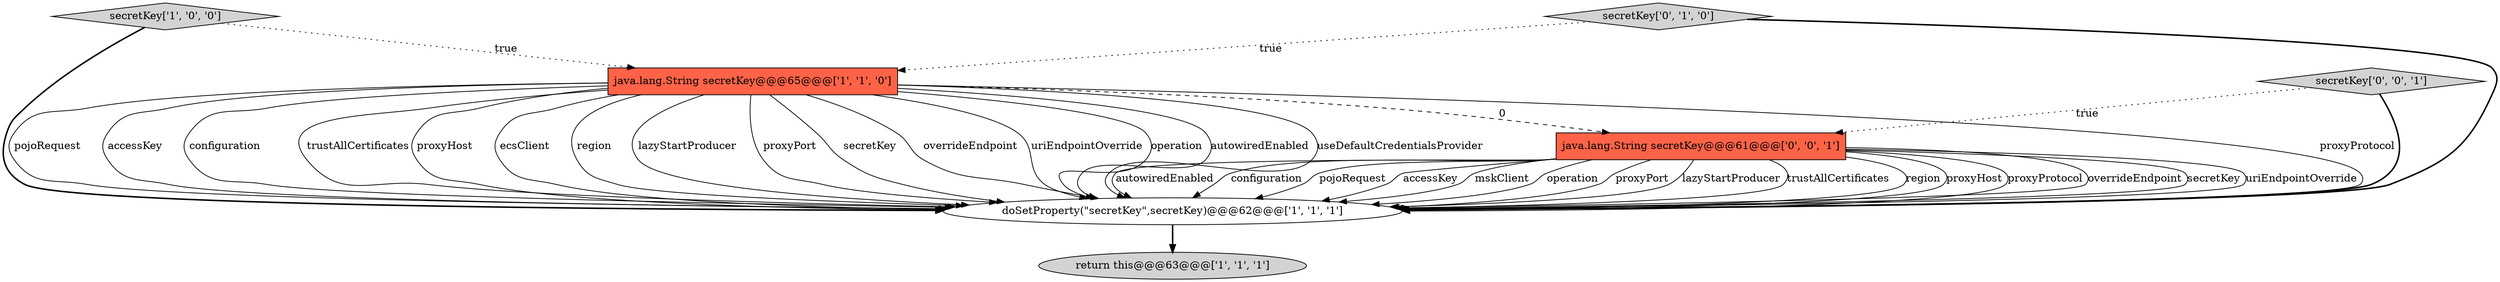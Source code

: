 digraph {
0 [style = filled, label = "java.lang.String secretKey@@@65@@@['1', '1', '0']", fillcolor = tomato, shape = box image = "AAA0AAABBB1BBB"];
1 [style = filled, label = "return this@@@63@@@['1', '1', '1']", fillcolor = lightgray, shape = ellipse image = "AAA0AAABBB1BBB"];
2 [style = filled, label = "secretKey['1', '0', '0']", fillcolor = lightgray, shape = diamond image = "AAA0AAABBB1BBB"];
6 [style = filled, label = "secretKey['0', '0', '1']", fillcolor = lightgray, shape = diamond image = "AAA0AAABBB3BBB"];
5 [style = filled, label = "java.lang.String secretKey@@@61@@@['0', '0', '1']", fillcolor = tomato, shape = box image = "AAA0AAABBB3BBB"];
4 [style = filled, label = "secretKey['0', '1', '0']", fillcolor = lightgray, shape = diamond image = "AAA0AAABBB2BBB"];
3 [style = filled, label = "doSetProperty(\"secretKey\",secretKey)@@@62@@@['1', '1', '1']", fillcolor = white, shape = ellipse image = "AAA0AAABBB1BBB"];
0->3 [style = solid, label="proxyHost"];
6->3 [style = bold, label=""];
0->3 [style = solid, label="ecsClient"];
4->3 [style = bold, label=""];
0->3 [style = solid, label="region"];
2->0 [style = dotted, label="true"];
3->1 [style = bold, label=""];
5->3 [style = solid, label="region"];
0->5 [style = dashed, label="0"];
0->3 [style = solid, label="lazyStartProducer"];
5->3 [style = solid, label="proxyHost"];
2->3 [style = bold, label=""];
4->0 [style = dotted, label="true"];
5->3 [style = solid, label="proxyProtocol"];
5->3 [style = solid, label="overrideEndpoint"];
5->3 [style = solid, label="secretKey"];
5->3 [style = solid, label="uriEndpointOverride"];
5->3 [style = solid, label="autowiredEnabled"];
5->3 [style = solid, label="configuration"];
0->3 [style = solid, label="proxyPort"];
0->3 [style = solid, label="secretKey"];
0->3 [style = solid, label="overrideEndpoint"];
5->3 [style = solid, label="pojoRequest"];
0->3 [style = solid, label="uriEndpointOverride"];
0->3 [style = solid, label="operation"];
5->3 [style = solid, label="accessKey"];
0->3 [style = solid, label="autowiredEnabled"];
0->3 [style = solid, label="useDefaultCredentialsProvider"];
5->3 [style = solid, label="mskClient"];
0->3 [style = solid, label="proxyProtocol"];
0->3 [style = solid, label="pojoRequest"];
0->3 [style = solid, label="accessKey"];
5->3 [style = solid, label="operation"];
5->3 [style = solid, label="proxyPort"];
5->3 [style = solid, label="lazyStartProducer"];
0->3 [style = solid, label="configuration"];
5->3 [style = solid, label="trustAllCertificates"];
6->5 [style = dotted, label="true"];
0->3 [style = solid, label="trustAllCertificates"];
}
